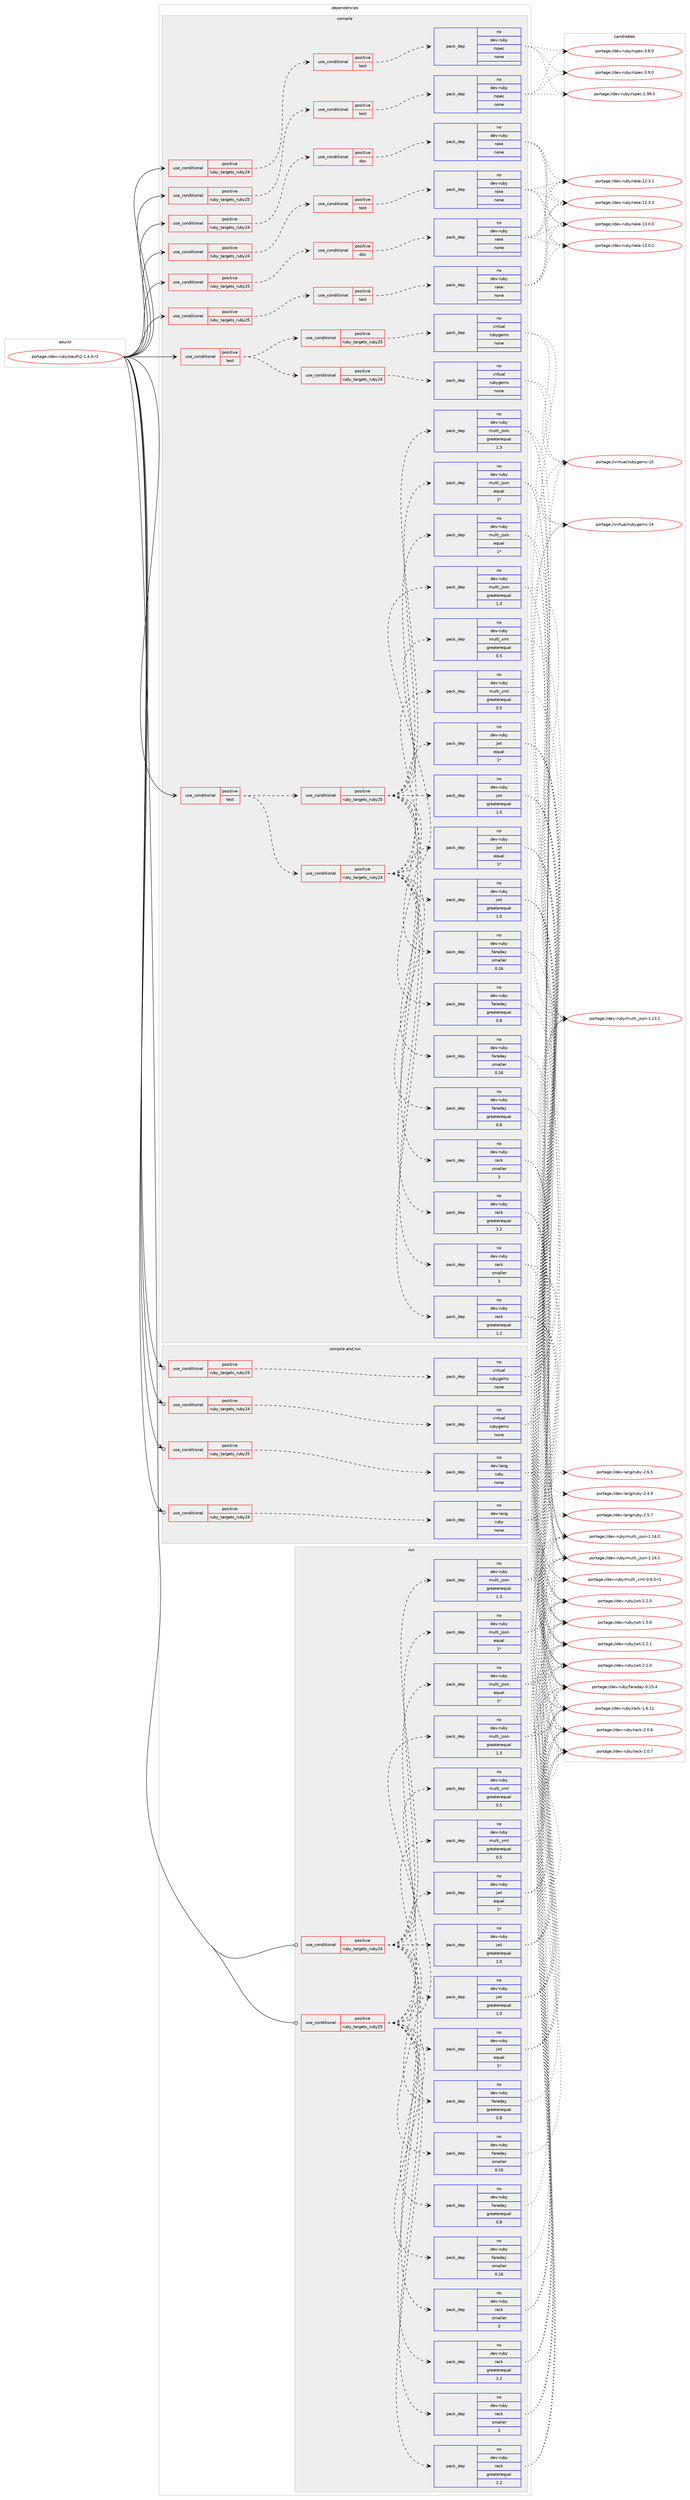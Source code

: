 digraph prolog {

# *************
# Graph options
# *************

newrank=true;
concentrate=true;
compound=true;
graph [rankdir=LR,fontname=Helvetica,fontsize=10,ranksep=1.5];#, ranksep=2.5, nodesep=0.2];
edge  [arrowhead=vee];
node  [fontname=Helvetica,fontsize=10];

# **********
# The ebuild
# **********

subgraph cluster_leftcol {
color=gray;
rank=same;
label=<<i>ebuild</i>>;
id [label="portage://dev-ruby/oauth2-1.4.0-r2", color=red, width=4, href="../dev-ruby/oauth2-1.4.0-r2.svg"];
}

# ****************
# The dependencies
# ****************

subgraph cluster_midcol {
color=gray;
label=<<i>dependencies</i>>;
subgraph cluster_compile {
fillcolor="#eeeeee";
style=filled;
label=<<i>compile</i>>;
subgraph cond58000 {
dependency232096 [label=<<TABLE BORDER="0" CELLBORDER="1" CELLSPACING="0" CELLPADDING="4"><TR><TD ROWSPAN="3" CELLPADDING="10">use_conditional</TD></TR><TR><TD>positive</TD></TR><TR><TD>ruby_targets_ruby24</TD></TR></TABLE>>, shape=none, color=red];
subgraph cond58001 {
dependency232097 [label=<<TABLE BORDER="0" CELLBORDER="1" CELLSPACING="0" CELLPADDING="4"><TR><TD ROWSPAN="3" CELLPADDING="10">use_conditional</TD></TR><TR><TD>positive</TD></TR><TR><TD>doc</TD></TR></TABLE>>, shape=none, color=red];
subgraph pack170558 {
dependency232098 [label=<<TABLE BORDER="0" CELLBORDER="1" CELLSPACING="0" CELLPADDING="4" WIDTH="220"><TR><TD ROWSPAN="6" CELLPADDING="30">pack_dep</TD></TR><TR><TD WIDTH="110">no</TD></TR><TR><TD>dev-ruby</TD></TR><TR><TD>rake</TD></TR><TR><TD>none</TD></TR><TR><TD></TD></TR></TABLE>>, shape=none, color=blue];
}
dependency232097:e -> dependency232098:w [weight=20,style="dashed",arrowhead="vee"];
}
dependency232096:e -> dependency232097:w [weight=20,style="dashed",arrowhead="vee"];
}
id:e -> dependency232096:w [weight=20,style="solid",arrowhead="vee"];
subgraph cond58002 {
dependency232099 [label=<<TABLE BORDER="0" CELLBORDER="1" CELLSPACING="0" CELLPADDING="4"><TR><TD ROWSPAN="3" CELLPADDING="10">use_conditional</TD></TR><TR><TD>positive</TD></TR><TR><TD>ruby_targets_ruby24</TD></TR></TABLE>>, shape=none, color=red];
subgraph cond58003 {
dependency232100 [label=<<TABLE BORDER="0" CELLBORDER="1" CELLSPACING="0" CELLPADDING="4"><TR><TD ROWSPAN="3" CELLPADDING="10">use_conditional</TD></TR><TR><TD>positive</TD></TR><TR><TD>test</TD></TR></TABLE>>, shape=none, color=red];
subgraph pack170559 {
dependency232101 [label=<<TABLE BORDER="0" CELLBORDER="1" CELLSPACING="0" CELLPADDING="4" WIDTH="220"><TR><TD ROWSPAN="6" CELLPADDING="30">pack_dep</TD></TR><TR><TD WIDTH="110">no</TD></TR><TR><TD>dev-ruby</TD></TR><TR><TD>rake</TD></TR><TR><TD>none</TD></TR><TR><TD></TD></TR></TABLE>>, shape=none, color=blue];
}
dependency232100:e -> dependency232101:w [weight=20,style="dashed",arrowhead="vee"];
}
dependency232099:e -> dependency232100:w [weight=20,style="dashed",arrowhead="vee"];
}
id:e -> dependency232099:w [weight=20,style="solid",arrowhead="vee"];
subgraph cond58004 {
dependency232102 [label=<<TABLE BORDER="0" CELLBORDER="1" CELLSPACING="0" CELLPADDING="4"><TR><TD ROWSPAN="3" CELLPADDING="10">use_conditional</TD></TR><TR><TD>positive</TD></TR><TR><TD>ruby_targets_ruby24</TD></TR></TABLE>>, shape=none, color=red];
subgraph cond58005 {
dependency232103 [label=<<TABLE BORDER="0" CELLBORDER="1" CELLSPACING="0" CELLPADDING="4"><TR><TD ROWSPAN="3" CELLPADDING="10">use_conditional</TD></TR><TR><TD>positive</TD></TR><TR><TD>test</TD></TR></TABLE>>, shape=none, color=red];
subgraph pack170560 {
dependency232104 [label=<<TABLE BORDER="0" CELLBORDER="1" CELLSPACING="0" CELLPADDING="4" WIDTH="220"><TR><TD ROWSPAN="6" CELLPADDING="30">pack_dep</TD></TR><TR><TD WIDTH="110">no</TD></TR><TR><TD>dev-ruby</TD></TR><TR><TD>rspec</TD></TR><TR><TD>none</TD></TR><TR><TD></TD></TR></TABLE>>, shape=none, color=blue];
}
dependency232103:e -> dependency232104:w [weight=20,style="dashed",arrowhead="vee"];
}
dependency232102:e -> dependency232103:w [weight=20,style="dashed",arrowhead="vee"];
}
id:e -> dependency232102:w [weight=20,style="solid",arrowhead="vee"];
subgraph cond58006 {
dependency232105 [label=<<TABLE BORDER="0" CELLBORDER="1" CELLSPACING="0" CELLPADDING="4"><TR><TD ROWSPAN="3" CELLPADDING="10">use_conditional</TD></TR><TR><TD>positive</TD></TR><TR><TD>ruby_targets_ruby25</TD></TR></TABLE>>, shape=none, color=red];
subgraph cond58007 {
dependency232106 [label=<<TABLE BORDER="0" CELLBORDER="1" CELLSPACING="0" CELLPADDING="4"><TR><TD ROWSPAN="3" CELLPADDING="10">use_conditional</TD></TR><TR><TD>positive</TD></TR><TR><TD>doc</TD></TR></TABLE>>, shape=none, color=red];
subgraph pack170561 {
dependency232107 [label=<<TABLE BORDER="0" CELLBORDER="1" CELLSPACING="0" CELLPADDING="4" WIDTH="220"><TR><TD ROWSPAN="6" CELLPADDING="30">pack_dep</TD></TR><TR><TD WIDTH="110">no</TD></TR><TR><TD>dev-ruby</TD></TR><TR><TD>rake</TD></TR><TR><TD>none</TD></TR><TR><TD></TD></TR></TABLE>>, shape=none, color=blue];
}
dependency232106:e -> dependency232107:w [weight=20,style="dashed",arrowhead="vee"];
}
dependency232105:e -> dependency232106:w [weight=20,style="dashed",arrowhead="vee"];
}
id:e -> dependency232105:w [weight=20,style="solid",arrowhead="vee"];
subgraph cond58008 {
dependency232108 [label=<<TABLE BORDER="0" CELLBORDER="1" CELLSPACING="0" CELLPADDING="4"><TR><TD ROWSPAN="3" CELLPADDING="10">use_conditional</TD></TR><TR><TD>positive</TD></TR><TR><TD>ruby_targets_ruby25</TD></TR></TABLE>>, shape=none, color=red];
subgraph cond58009 {
dependency232109 [label=<<TABLE BORDER="0" CELLBORDER="1" CELLSPACING="0" CELLPADDING="4"><TR><TD ROWSPAN="3" CELLPADDING="10">use_conditional</TD></TR><TR><TD>positive</TD></TR><TR><TD>test</TD></TR></TABLE>>, shape=none, color=red];
subgraph pack170562 {
dependency232110 [label=<<TABLE BORDER="0" CELLBORDER="1" CELLSPACING="0" CELLPADDING="4" WIDTH="220"><TR><TD ROWSPAN="6" CELLPADDING="30">pack_dep</TD></TR><TR><TD WIDTH="110">no</TD></TR><TR><TD>dev-ruby</TD></TR><TR><TD>rake</TD></TR><TR><TD>none</TD></TR><TR><TD></TD></TR></TABLE>>, shape=none, color=blue];
}
dependency232109:e -> dependency232110:w [weight=20,style="dashed",arrowhead="vee"];
}
dependency232108:e -> dependency232109:w [weight=20,style="dashed",arrowhead="vee"];
}
id:e -> dependency232108:w [weight=20,style="solid",arrowhead="vee"];
subgraph cond58010 {
dependency232111 [label=<<TABLE BORDER="0" CELLBORDER="1" CELLSPACING="0" CELLPADDING="4"><TR><TD ROWSPAN="3" CELLPADDING="10">use_conditional</TD></TR><TR><TD>positive</TD></TR><TR><TD>ruby_targets_ruby25</TD></TR></TABLE>>, shape=none, color=red];
subgraph cond58011 {
dependency232112 [label=<<TABLE BORDER="0" CELLBORDER="1" CELLSPACING="0" CELLPADDING="4"><TR><TD ROWSPAN="3" CELLPADDING="10">use_conditional</TD></TR><TR><TD>positive</TD></TR><TR><TD>test</TD></TR></TABLE>>, shape=none, color=red];
subgraph pack170563 {
dependency232113 [label=<<TABLE BORDER="0" CELLBORDER="1" CELLSPACING="0" CELLPADDING="4" WIDTH="220"><TR><TD ROWSPAN="6" CELLPADDING="30">pack_dep</TD></TR><TR><TD WIDTH="110">no</TD></TR><TR><TD>dev-ruby</TD></TR><TR><TD>rspec</TD></TR><TR><TD>none</TD></TR><TR><TD></TD></TR></TABLE>>, shape=none, color=blue];
}
dependency232112:e -> dependency232113:w [weight=20,style="dashed",arrowhead="vee"];
}
dependency232111:e -> dependency232112:w [weight=20,style="dashed",arrowhead="vee"];
}
id:e -> dependency232111:w [weight=20,style="solid",arrowhead="vee"];
subgraph cond58012 {
dependency232114 [label=<<TABLE BORDER="0" CELLBORDER="1" CELLSPACING="0" CELLPADDING="4"><TR><TD ROWSPAN="3" CELLPADDING="10">use_conditional</TD></TR><TR><TD>positive</TD></TR><TR><TD>test</TD></TR></TABLE>>, shape=none, color=red];
subgraph cond58013 {
dependency232115 [label=<<TABLE BORDER="0" CELLBORDER="1" CELLSPACING="0" CELLPADDING="4"><TR><TD ROWSPAN="3" CELLPADDING="10">use_conditional</TD></TR><TR><TD>positive</TD></TR><TR><TD>ruby_targets_ruby24</TD></TR></TABLE>>, shape=none, color=red];
subgraph pack170564 {
dependency232116 [label=<<TABLE BORDER="0" CELLBORDER="1" CELLSPACING="0" CELLPADDING="4" WIDTH="220"><TR><TD ROWSPAN="6" CELLPADDING="30">pack_dep</TD></TR><TR><TD WIDTH="110">no</TD></TR><TR><TD>dev-ruby</TD></TR><TR><TD>faraday</TD></TR><TR><TD>greaterequal</TD></TR><TR><TD>0.8</TD></TR></TABLE>>, shape=none, color=blue];
}
dependency232115:e -> dependency232116:w [weight=20,style="dashed",arrowhead="vee"];
subgraph pack170565 {
dependency232117 [label=<<TABLE BORDER="0" CELLBORDER="1" CELLSPACING="0" CELLPADDING="4" WIDTH="220"><TR><TD ROWSPAN="6" CELLPADDING="30">pack_dep</TD></TR><TR><TD WIDTH="110">no</TD></TR><TR><TD>dev-ruby</TD></TR><TR><TD>faraday</TD></TR><TR><TD>smaller</TD></TR><TR><TD>0.16</TD></TR></TABLE>>, shape=none, color=blue];
}
dependency232115:e -> dependency232117:w [weight=20,style="dashed",arrowhead="vee"];
subgraph pack170566 {
dependency232118 [label=<<TABLE BORDER="0" CELLBORDER="1" CELLSPACING="0" CELLPADDING="4" WIDTH="220"><TR><TD ROWSPAN="6" CELLPADDING="30">pack_dep</TD></TR><TR><TD WIDTH="110">no</TD></TR><TR><TD>dev-ruby</TD></TR><TR><TD>jwt</TD></TR><TR><TD>greaterequal</TD></TR><TR><TD>1.0</TD></TR></TABLE>>, shape=none, color=blue];
}
dependency232115:e -> dependency232118:w [weight=20,style="dashed",arrowhead="vee"];
subgraph pack170567 {
dependency232119 [label=<<TABLE BORDER="0" CELLBORDER="1" CELLSPACING="0" CELLPADDING="4" WIDTH="220"><TR><TD ROWSPAN="6" CELLPADDING="30">pack_dep</TD></TR><TR><TD WIDTH="110">no</TD></TR><TR><TD>dev-ruby</TD></TR><TR><TD>jwt</TD></TR><TR><TD>equal</TD></TR><TR><TD>1*</TD></TR></TABLE>>, shape=none, color=blue];
}
dependency232115:e -> dependency232119:w [weight=20,style="dashed",arrowhead="vee"];
subgraph pack170568 {
dependency232120 [label=<<TABLE BORDER="0" CELLBORDER="1" CELLSPACING="0" CELLPADDING="4" WIDTH="220"><TR><TD ROWSPAN="6" CELLPADDING="30">pack_dep</TD></TR><TR><TD WIDTH="110">no</TD></TR><TR><TD>dev-ruby</TD></TR><TR><TD>multi_json</TD></TR><TR><TD>greaterequal</TD></TR><TR><TD>1.3</TD></TR></TABLE>>, shape=none, color=blue];
}
dependency232115:e -> dependency232120:w [weight=20,style="dashed",arrowhead="vee"];
subgraph pack170569 {
dependency232121 [label=<<TABLE BORDER="0" CELLBORDER="1" CELLSPACING="0" CELLPADDING="4" WIDTH="220"><TR><TD ROWSPAN="6" CELLPADDING="30">pack_dep</TD></TR><TR><TD WIDTH="110">no</TD></TR><TR><TD>dev-ruby</TD></TR><TR><TD>multi_json</TD></TR><TR><TD>equal</TD></TR><TR><TD>1*</TD></TR></TABLE>>, shape=none, color=blue];
}
dependency232115:e -> dependency232121:w [weight=20,style="dashed",arrowhead="vee"];
subgraph pack170570 {
dependency232122 [label=<<TABLE BORDER="0" CELLBORDER="1" CELLSPACING="0" CELLPADDING="4" WIDTH="220"><TR><TD ROWSPAN="6" CELLPADDING="30">pack_dep</TD></TR><TR><TD WIDTH="110">no</TD></TR><TR><TD>dev-ruby</TD></TR><TR><TD>multi_xml</TD></TR><TR><TD>greaterequal</TD></TR><TR><TD>0.5</TD></TR></TABLE>>, shape=none, color=blue];
}
dependency232115:e -> dependency232122:w [weight=20,style="dashed",arrowhead="vee"];
subgraph pack170571 {
dependency232123 [label=<<TABLE BORDER="0" CELLBORDER="1" CELLSPACING="0" CELLPADDING="4" WIDTH="220"><TR><TD ROWSPAN="6" CELLPADDING="30">pack_dep</TD></TR><TR><TD WIDTH="110">no</TD></TR><TR><TD>dev-ruby</TD></TR><TR><TD>rack</TD></TR><TR><TD>greaterequal</TD></TR><TR><TD>1.2</TD></TR></TABLE>>, shape=none, color=blue];
}
dependency232115:e -> dependency232123:w [weight=20,style="dashed",arrowhead="vee"];
subgraph pack170572 {
dependency232124 [label=<<TABLE BORDER="0" CELLBORDER="1" CELLSPACING="0" CELLPADDING="4" WIDTH="220"><TR><TD ROWSPAN="6" CELLPADDING="30">pack_dep</TD></TR><TR><TD WIDTH="110">no</TD></TR><TR><TD>dev-ruby</TD></TR><TR><TD>rack</TD></TR><TR><TD>smaller</TD></TR><TR><TD>3</TD></TR></TABLE>>, shape=none, color=blue];
}
dependency232115:e -> dependency232124:w [weight=20,style="dashed",arrowhead="vee"];
}
dependency232114:e -> dependency232115:w [weight=20,style="dashed",arrowhead="vee"];
subgraph cond58014 {
dependency232125 [label=<<TABLE BORDER="0" CELLBORDER="1" CELLSPACING="0" CELLPADDING="4"><TR><TD ROWSPAN="3" CELLPADDING="10">use_conditional</TD></TR><TR><TD>positive</TD></TR><TR><TD>ruby_targets_ruby25</TD></TR></TABLE>>, shape=none, color=red];
subgraph pack170573 {
dependency232126 [label=<<TABLE BORDER="0" CELLBORDER="1" CELLSPACING="0" CELLPADDING="4" WIDTH="220"><TR><TD ROWSPAN="6" CELLPADDING="30">pack_dep</TD></TR><TR><TD WIDTH="110">no</TD></TR><TR><TD>dev-ruby</TD></TR><TR><TD>faraday</TD></TR><TR><TD>greaterequal</TD></TR><TR><TD>0.8</TD></TR></TABLE>>, shape=none, color=blue];
}
dependency232125:e -> dependency232126:w [weight=20,style="dashed",arrowhead="vee"];
subgraph pack170574 {
dependency232127 [label=<<TABLE BORDER="0" CELLBORDER="1" CELLSPACING="0" CELLPADDING="4" WIDTH="220"><TR><TD ROWSPAN="6" CELLPADDING="30">pack_dep</TD></TR><TR><TD WIDTH="110">no</TD></TR><TR><TD>dev-ruby</TD></TR><TR><TD>faraday</TD></TR><TR><TD>smaller</TD></TR><TR><TD>0.16</TD></TR></TABLE>>, shape=none, color=blue];
}
dependency232125:e -> dependency232127:w [weight=20,style="dashed",arrowhead="vee"];
subgraph pack170575 {
dependency232128 [label=<<TABLE BORDER="0" CELLBORDER="1" CELLSPACING="0" CELLPADDING="4" WIDTH="220"><TR><TD ROWSPAN="6" CELLPADDING="30">pack_dep</TD></TR><TR><TD WIDTH="110">no</TD></TR><TR><TD>dev-ruby</TD></TR><TR><TD>jwt</TD></TR><TR><TD>greaterequal</TD></TR><TR><TD>1.0</TD></TR></TABLE>>, shape=none, color=blue];
}
dependency232125:e -> dependency232128:w [weight=20,style="dashed",arrowhead="vee"];
subgraph pack170576 {
dependency232129 [label=<<TABLE BORDER="0" CELLBORDER="1" CELLSPACING="0" CELLPADDING="4" WIDTH="220"><TR><TD ROWSPAN="6" CELLPADDING="30">pack_dep</TD></TR><TR><TD WIDTH="110">no</TD></TR><TR><TD>dev-ruby</TD></TR><TR><TD>jwt</TD></TR><TR><TD>equal</TD></TR><TR><TD>1*</TD></TR></TABLE>>, shape=none, color=blue];
}
dependency232125:e -> dependency232129:w [weight=20,style="dashed",arrowhead="vee"];
subgraph pack170577 {
dependency232130 [label=<<TABLE BORDER="0" CELLBORDER="1" CELLSPACING="0" CELLPADDING="4" WIDTH="220"><TR><TD ROWSPAN="6" CELLPADDING="30">pack_dep</TD></TR><TR><TD WIDTH="110">no</TD></TR><TR><TD>dev-ruby</TD></TR><TR><TD>multi_json</TD></TR><TR><TD>greaterequal</TD></TR><TR><TD>1.3</TD></TR></TABLE>>, shape=none, color=blue];
}
dependency232125:e -> dependency232130:w [weight=20,style="dashed",arrowhead="vee"];
subgraph pack170578 {
dependency232131 [label=<<TABLE BORDER="0" CELLBORDER="1" CELLSPACING="0" CELLPADDING="4" WIDTH="220"><TR><TD ROWSPAN="6" CELLPADDING="30">pack_dep</TD></TR><TR><TD WIDTH="110">no</TD></TR><TR><TD>dev-ruby</TD></TR><TR><TD>multi_json</TD></TR><TR><TD>equal</TD></TR><TR><TD>1*</TD></TR></TABLE>>, shape=none, color=blue];
}
dependency232125:e -> dependency232131:w [weight=20,style="dashed",arrowhead="vee"];
subgraph pack170579 {
dependency232132 [label=<<TABLE BORDER="0" CELLBORDER="1" CELLSPACING="0" CELLPADDING="4" WIDTH="220"><TR><TD ROWSPAN="6" CELLPADDING="30">pack_dep</TD></TR><TR><TD WIDTH="110">no</TD></TR><TR><TD>dev-ruby</TD></TR><TR><TD>multi_xml</TD></TR><TR><TD>greaterequal</TD></TR><TR><TD>0.5</TD></TR></TABLE>>, shape=none, color=blue];
}
dependency232125:e -> dependency232132:w [weight=20,style="dashed",arrowhead="vee"];
subgraph pack170580 {
dependency232133 [label=<<TABLE BORDER="0" CELLBORDER="1" CELLSPACING="0" CELLPADDING="4" WIDTH="220"><TR><TD ROWSPAN="6" CELLPADDING="30">pack_dep</TD></TR><TR><TD WIDTH="110">no</TD></TR><TR><TD>dev-ruby</TD></TR><TR><TD>rack</TD></TR><TR><TD>greaterequal</TD></TR><TR><TD>1.2</TD></TR></TABLE>>, shape=none, color=blue];
}
dependency232125:e -> dependency232133:w [weight=20,style="dashed",arrowhead="vee"];
subgraph pack170581 {
dependency232134 [label=<<TABLE BORDER="0" CELLBORDER="1" CELLSPACING="0" CELLPADDING="4" WIDTH="220"><TR><TD ROWSPAN="6" CELLPADDING="30">pack_dep</TD></TR><TR><TD WIDTH="110">no</TD></TR><TR><TD>dev-ruby</TD></TR><TR><TD>rack</TD></TR><TR><TD>smaller</TD></TR><TR><TD>3</TD></TR></TABLE>>, shape=none, color=blue];
}
dependency232125:e -> dependency232134:w [weight=20,style="dashed",arrowhead="vee"];
}
dependency232114:e -> dependency232125:w [weight=20,style="dashed",arrowhead="vee"];
}
id:e -> dependency232114:w [weight=20,style="solid",arrowhead="vee"];
subgraph cond58015 {
dependency232135 [label=<<TABLE BORDER="0" CELLBORDER="1" CELLSPACING="0" CELLPADDING="4"><TR><TD ROWSPAN="3" CELLPADDING="10">use_conditional</TD></TR><TR><TD>positive</TD></TR><TR><TD>test</TD></TR></TABLE>>, shape=none, color=red];
subgraph cond58016 {
dependency232136 [label=<<TABLE BORDER="0" CELLBORDER="1" CELLSPACING="0" CELLPADDING="4"><TR><TD ROWSPAN="3" CELLPADDING="10">use_conditional</TD></TR><TR><TD>positive</TD></TR><TR><TD>ruby_targets_ruby24</TD></TR></TABLE>>, shape=none, color=red];
subgraph pack170582 {
dependency232137 [label=<<TABLE BORDER="0" CELLBORDER="1" CELLSPACING="0" CELLPADDING="4" WIDTH="220"><TR><TD ROWSPAN="6" CELLPADDING="30">pack_dep</TD></TR><TR><TD WIDTH="110">no</TD></TR><TR><TD>virtual</TD></TR><TR><TD>rubygems</TD></TR><TR><TD>none</TD></TR><TR><TD></TD></TR></TABLE>>, shape=none, color=blue];
}
dependency232136:e -> dependency232137:w [weight=20,style="dashed",arrowhead="vee"];
}
dependency232135:e -> dependency232136:w [weight=20,style="dashed",arrowhead="vee"];
subgraph cond58017 {
dependency232138 [label=<<TABLE BORDER="0" CELLBORDER="1" CELLSPACING="0" CELLPADDING="4"><TR><TD ROWSPAN="3" CELLPADDING="10">use_conditional</TD></TR><TR><TD>positive</TD></TR><TR><TD>ruby_targets_ruby25</TD></TR></TABLE>>, shape=none, color=red];
subgraph pack170583 {
dependency232139 [label=<<TABLE BORDER="0" CELLBORDER="1" CELLSPACING="0" CELLPADDING="4" WIDTH="220"><TR><TD ROWSPAN="6" CELLPADDING="30">pack_dep</TD></TR><TR><TD WIDTH="110">no</TD></TR><TR><TD>virtual</TD></TR><TR><TD>rubygems</TD></TR><TR><TD>none</TD></TR><TR><TD></TD></TR></TABLE>>, shape=none, color=blue];
}
dependency232138:e -> dependency232139:w [weight=20,style="dashed",arrowhead="vee"];
}
dependency232135:e -> dependency232138:w [weight=20,style="dashed",arrowhead="vee"];
}
id:e -> dependency232135:w [weight=20,style="solid",arrowhead="vee"];
}
subgraph cluster_compileandrun {
fillcolor="#eeeeee";
style=filled;
label=<<i>compile and run</i>>;
subgraph cond58018 {
dependency232140 [label=<<TABLE BORDER="0" CELLBORDER="1" CELLSPACING="0" CELLPADDING="4"><TR><TD ROWSPAN="3" CELLPADDING="10">use_conditional</TD></TR><TR><TD>positive</TD></TR><TR><TD>ruby_targets_ruby24</TD></TR></TABLE>>, shape=none, color=red];
subgraph pack170584 {
dependency232141 [label=<<TABLE BORDER="0" CELLBORDER="1" CELLSPACING="0" CELLPADDING="4" WIDTH="220"><TR><TD ROWSPAN="6" CELLPADDING="30">pack_dep</TD></TR><TR><TD WIDTH="110">no</TD></TR><TR><TD>dev-lang</TD></TR><TR><TD>ruby</TD></TR><TR><TD>none</TD></TR><TR><TD></TD></TR></TABLE>>, shape=none, color=blue];
}
dependency232140:e -> dependency232141:w [weight=20,style="dashed",arrowhead="vee"];
}
id:e -> dependency232140:w [weight=20,style="solid",arrowhead="odotvee"];
subgraph cond58019 {
dependency232142 [label=<<TABLE BORDER="0" CELLBORDER="1" CELLSPACING="0" CELLPADDING="4"><TR><TD ROWSPAN="3" CELLPADDING="10">use_conditional</TD></TR><TR><TD>positive</TD></TR><TR><TD>ruby_targets_ruby24</TD></TR></TABLE>>, shape=none, color=red];
subgraph pack170585 {
dependency232143 [label=<<TABLE BORDER="0" CELLBORDER="1" CELLSPACING="0" CELLPADDING="4" WIDTH="220"><TR><TD ROWSPAN="6" CELLPADDING="30">pack_dep</TD></TR><TR><TD WIDTH="110">no</TD></TR><TR><TD>virtual</TD></TR><TR><TD>rubygems</TD></TR><TR><TD>none</TD></TR><TR><TD></TD></TR></TABLE>>, shape=none, color=blue];
}
dependency232142:e -> dependency232143:w [weight=20,style="dashed",arrowhead="vee"];
}
id:e -> dependency232142:w [weight=20,style="solid",arrowhead="odotvee"];
subgraph cond58020 {
dependency232144 [label=<<TABLE BORDER="0" CELLBORDER="1" CELLSPACING="0" CELLPADDING="4"><TR><TD ROWSPAN="3" CELLPADDING="10">use_conditional</TD></TR><TR><TD>positive</TD></TR><TR><TD>ruby_targets_ruby25</TD></TR></TABLE>>, shape=none, color=red];
subgraph pack170586 {
dependency232145 [label=<<TABLE BORDER="0" CELLBORDER="1" CELLSPACING="0" CELLPADDING="4" WIDTH="220"><TR><TD ROWSPAN="6" CELLPADDING="30">pack_dep</TD></TR><TR><TD WIDTH="110">no</TD></TR><TR><TD>dev-lang</TD></TR><TR><TD>ruby</TD></TR><TR><TD>none</TD></TR><TR><TD></TD></TR></TABLE>>, shape=none, color=blue];
}
dependency232144:e -> dependency232145:w [weight=20,style="dashed",arrowhead="vee"];
}
id:e -> dependency232144:w [weight=20,style="solid",arrowhead="odotvee"];
subgraph cond58021 {
dependency232146 [label=<<TABLE BORDER="0" CELLBORDER="1" CELLSPACING="0" CELLPADDING="4"><TR><TD ROWSPAN="3" CELLPADDING="10">use_conditional</TD></TR><TR><TD>positive</TD></TR><TR><TD>ruby_targets_ruby25</TD></TR></TABLE>>, shape=none, color=red];
subgraph pack170587 {
dependency232147 [label=<<TABLE BORDER="0" CELLBORDER="1" CELLSPACING="0" CELLPADDING="4" WIDTH="220"><TR><TD ROWSPAN="6" CELLPADDING="30">pack_dep</TD></TR><TR><TD WIDTH="110">no</TD></TR><TR><TD>virtual</TD></TR><TR><TD>rubygems</TD></TR><TR><TD>none</TD></TR><TR><TD></TD></TR></TABLE>>, shape=none, color=blue];
}
dependency232146:e -> dependency232147:w [weight=20,style="dashed",arrowhead="vee"];
}
id:e -> dependency232146:w [weight=20,style="solid",arrowhead="odotvee"];
}
subgraph cluster_run {
fillcolor="#eeeeee";
style=filled;
label=<<i>run</i>>;
subgraph cond58022 {
dependency232148 [label=<<TABLE BORDER="0" CELLBORDER="1" CELLSPACING="0" CELLPADDING="4"><TR><TD ROWSPAN="3" CELLPADDING="10">use_conditional</TD></TR><TR><TD>positive</TD></TR><TR><TD>ruby_targets_ruby24</TD></TR></TABLE>>, shape=none, color=red];
subgraph pack170588 {
dependency232149 [label=<<TABLE BORDER="0" CELLBORDER="1" CELLSPACING="0" CELLPADDING="4" WIDTH="220"><TR><TD ROWSPAN="6" CELLPADDING="30">pack_dep</TD></TR><TR><TD WIDTH="110">no</TD></TR><TR><TD>dev-ruby</TD></TR><TR><TD>faraday</TD></TR><TR><TD>greaterequal</TD></TR><TR><TD>0.8</TD></TR></TABLE>>, shape=none, color=blue];
}
dependency232148:e -> dependency232149:w [weight=20,style="dashed",arrowhead="vee"];
subgraph pack170589 {
dependency232150 [label=<<TABLE BORDER="0" CELLBORDER="1" CELLSPACING="0" CELLPADDING="4" WIDTH="220"><TR><TD ROWSPAN="6" CELLPADDING="30">pack_dep</TD></TR><TR><TD WIDTH="110">no</TD></TR><TR><TD>dev-ruby</TD></TR><TR><TD>faraday</TD></TR><TR><TD>smaller</TD></TR><TR><TD>0.16</TD></TR></TABLE>>, shape=none, color=blue];
}
dependency232148:e -> dependency232150:w [weight=20,style="dashed",arrowhead="vee"];
subgraph pack170590 {
dependency232151 [label=<<TABLE BORDER="0" CELLBORDER="1" CELLSPACING="0" CELLPADDING="4" WIDTH="220"><TR><TD ROWSPAN="6" CELLPADDING="30">pack_dep</TD></TR><TR><TD WIDTH="110">no</TD></TR><TR><TD>dev-ruby</TD></TR><TR><TD>jwt</TD></TR><TR><TD>greaterequal</TD></TR><TR><TD>1.0</TD></TR></TABLE>>, shape=none, color=blue];
}
dependency232148:e -> dependency232151:w [weight=20,style="dashed",arrowhead="vee"];
subgraph pack170591 {
dependency232152 [label=<<TABLE BORDER="0" CELLBORDER="1" CELLSPACING="0" CELLPADDING="4" WIDTH="220"><TR><TD ROWSPAN="6" CELLPADDING="30">pack_dep</TD></TR><TR><TD WIDTH="110">no</TD></TR><TR><TD>dev-ruby</TD></TR><TR><TD>jwt</TD></TR><TR><TD>equal</TD></TR><TR><TD>1*</TD></TR></TABLE>>, shape=none, color=blue];
}
dependency232148:e -> dependency232152:w [weight=20,style="dashed",arrowhead="vee"];
subgraph pack170592 {
dependency232153 [label=<<TABLE BORDER="0" CELLBORDER="1" CELLSPACING="0" CELLPADDING="4" WIDTH="220"><TR><TD ROWSPAN="6" CELLPADDING="30">pack_dep</TD></TR><TR><TD WIDTH="110">no</TD></TR><TR><TD>dev-ruby</TD></TR><TR><TD>multi_json</TD></TR><TR><TD>greaterequal</TD></TR><TR><TD>1.3</TD></TR></TABLE>>, shape=none, color=blue];
}
dependency232148:e -> dependency232153:w [weight=20,style="dashed",arrowhead="vee"];
subgraph pack170593 {
dependency232154 [label=<<TABLE BORDER="0" CELLBORDER="1" CELLSPACING="0" CELLPADDING="4" WIDTH="220"><TR><TD ROWSPAN="6" CELLPADDING="30">pack_dep</TD></TR><TR><TD WIDTH="110">no</TD></TR><TR><TD>dev-ruby</TD></TR><TR><TD>multi_json</TD></TR><TR><TD>equal</TD></TR><TR><TD>1*</TD></TR></TABLE>>, shape=none, color=blue];
}
dependency232148:e -> dependency232154:w [weight=20,style="dashed",arrowhead="vee"];
subgraph pack170594 {
dependency232155 [label=<<TABLE BORDER="0" CELLBORDER="1" CELLSPACING="0" CELLPADDING="4" WIDTH="220"><TR><TD ROWSPAN="6" CELLPADDING="30">pack_dep</TD></TR><TR><TD WIDTH="110">no</TD></TR><TR><TD>dev-ruby</TD></TR><TR><TD>multi_xml</TD></TR><TR><TD>greaterequal</TD></TR><TR><TD>0.5</TD></TR></TABLE>>, shape=none, color=blue];
}
dependency232148:e -> dependency232155:w [weight=20,style="dashed",arrowhead="vee"];
subgraph pack170595 {
dependency232156 [label=<<TABLE BORDER="0" CELLBORDER="1" CELLSPACING="0" CELLPADDING="4" WIDTH="220"><TR><TD ROWSPAN="6" CELLPADDING="30">pack_dep</TD></TR><TR><TD WIDTH="110">no</TD></TR><TR><TD>dev-ruby</TD></TR><TR><TD>rack</TD></TR><TR><TD>greaterequal</TD></TR><TR><TD>1.2</TD></TR></TABLE>>, shape=none, color=blue];
}
dependency232148:e -> dependency232156:w [weight=20,style="dashed",arrowhead="vee"];
subgraph pack170596 {
dependency232157 [label=<<TABLE BORDER="0" CELLBORDER="1" CELLSPACING="0" CELLPADDING="4" WIDTH="220"><TR><TD ROWSPAN="6" CELLPADDING="30">pack_dep</TD></TR><TR><TD WIDTH="110">no</TD></TR><TR><TD>dev-ruby</TD></TR><TR><TD>rack</TD></TR><TR><TD>smaller</TD></TR><TR><TD>3</TD></TR></TABLE>>, shape=none, color=blue];
}
dependency232148:e -> dependency232157:w [weight=20,style="dashed",arrowhead="vee"];
}
id:e -> dependency232148:w [weight=20,style="solid",arrowhead="odot"];
subgraph cond58023 {
dependency232158 [label=<<TABLE BORDER="0" CELLBORDER="1" CELLSPACING="0" CELLPADDING="4"><TR><TD ROWSPAN="3" CELLPADDING="10">use_conditional</TD></TR><TR><TD>positive</TD></TR><TR><TD>ruby_targets_ruby25</TD></TR></TABLE>>, shape=none, color=red];
subgraph pack170597 {
dependency232159 [label=<<TABLE BORDER="0" CELLBORDER="1" CELLSPACING="0" CELLPADDING="4" WIDTH="220"><TR><TD ROWSPAN="6" CELLPADDING="30">pack_dep</TD></TR><TR><TD WIDTH="110">no</TD></TR><TR><TD>dev-ruby</TD></TR><TR><TD>faraday</TD></TR><TR><TD>greaterequal</TD></TR><TR><TD>0.8</TD></TR></TABLE>>, shape=none, color=blue];
}
dependency232158:e -> dependency232159:w [weight=20,style="dashed",arrowhead="vee"];
subgraph pack170598 {
dependency232160 [label=<<TABLE BORDER="0" CELLBORDER="1" CELLSPACING="0" CELLPADDING="4" WIDTH="220"><TR><TD ROWSPAN="6" CELLPADDING="30">pack_dep</TD></TR><TR><TD WIDTH="110">no</TD></TR><TR><TD>dev-ruby</TD></TR><TR><TD>faraday</TD></TR><TR><TD>smaller</TD></TR><TR><TD>0.16</TD></TR></TABLE>>, shape=none, color=blue];
}
dependency232158:e -> dependency232160:w [weight=20,style="dashed",arrowhead="vee"];
subgraph pack170599 {
dependency232161 [label=<<TABLE BORDER="0" CELLBORDER="1" CELLSPACING="0" CELLPADDING="4" WIDTH="220"><TR><TD ROWSPAN="6" CELLPADDING="30">pack_dep</TD></TR><TR><TD WIDTH="110">no</TD></TR><TR><TD>dev-ruby</TD></TR><TR><TD>jwt</TD></TR><TR><TD>greaterequal</TD></TR><TR><TD>1.0</TD></TR></TABLE>>, shape=none, color=blue];
}
dependency232158:e -> dependency232161:w [weight=20,style="dashed",arrowhead="vee"];
subgraph pack170600 {
dependency232162 [label=<<TABLE BORDER="0" CELLBORDER="1" CELLSPACING="0" CELLPADDING="4" WIDTH="220"><TR><TD ROWSPAN="6" CELLPADDING="30">pack_dep</TD></TR><TR><TD WIDTH="110">no</TD></TR><TR><TD>dev-ruby</TD></TR><TR><TD>jwt</TD></TR><TR><TD>equal</TD></TR><TR><TD>1*</TD></TR></TABLE>>, shape=none, color=blue];
}
dependency232158:e -> dependency232162:w [weight=20,style="dashed",arrowhead="vee"];
subgraph pack170601 {
dependency232163 [label=<<TABLE BORDER="0" CELLBORDER="1" CELLSPACING="0" CELLPADDING="4" WIDTH="220"><TR><TD ROWSPAN="6" CELLPADDING="30">pack_dep</TD></TR><TR><TD WIDTH="110">no</TD></TR><TR><TD>dev-ruby</TD></TR><TR><TD>multi_json</TD></TR><TR><TD>greaterequal</TD></TR><TR><TD>1.3</TD></TR></TABLE>>, shape=none, color=blue];
}
dependency232158:e -> dependency232163:w [weight=20,style="dashed",arrowhead="vee"];
subgraph pack170602 {
dependency232164 [label=<<TABLE BORDER="0" CELLBORDER="1" CELLSPACING="0" CELLPADDING="4" WIDTH="220"><TR><TD ROWSPAN="6" CELLPADDING="30">pack_dep</TD></TR><TR><TD WIDTH="110">no</TD></TR><TR><TD>dev-ruby</TD></TR><TR><TD>multi_json</TD></TR><TR><TD>equal</TD></TR><TR><TD>1*</TD></TR></TABLE>>, shape=none, color=blue];
}
dependency232158:e -> dependency232164:w [weight=20,style="dashed",arrowhead="vee"];
subgraph pack170603 {
dependency232165 [label=<<TABLE BORDER="0" CELLBORDER="1" CELLSPACING="0" CELLPADDING="4" WIDTH="220"><TR><TD ROWSPAN="6" CELLPADDING="30">pack_dep</TD></TR><TR><TD WIDTH="110">no</TD></TR><TR><TD>dev-ruby</TD></TR><TR><TD>multi_xml</TD></TR><TR><TD>greaterequal</TD></TR><TR><TD>0.5</TD></TR></TABLE>>, shape=none, color=blue];
}
dependency232158:e -> dependency232165:w [weight=20,style="dashed",arrowhead="vee"];
subgraph pack170604 {
dependency232166 [label=<<TABLE BORDER="0" CELLBORDER="1" CELLSPACING="0" CELLPADDING="4" WIDTH="220"><TR><TD ROWSPAN="6" CELLPADDING="30">pack_dep</TD></TR><TR><TD WIDTH="110">no</TD></TR><TR><TD>dev-ruby</TD></TR><TR><TD>rack</TD></TR><TR><TD>greaterequal</TD></TR><TR><TD>1.2</TD></TR></TABLE>>, shape=none, color=blue];
}
dependency232158:e -> dependency232166:w [weight=20,style="dashed",arrowhead="vee"];
subgraph pack170605 {
dependency232167 [label=<<TABLE BORDER="0" CELLBORDER="1" CELLSPACING="0" CELLPADDING="4" WIDTH="220"><TR><TD ROWSPAN="6" CELLPADDING="30">pack_dep</TD></TR><TR><TD WIDTH="110">no</TD></TR><TR><TD>dev-ruby</TD></TR><TR><TD>rack</TD></TR><TR><TD>smaller</TD></TR><TR><TD>3</TD></TR></TABLE>>, shape=none, color=blue];
}
dependency232158:e -> dependency232167:w [weight=20,style="dashed",arrowhead="vee"];
}
id:e -> dependency232158:w [weight=20,style="solid",arrowhead="odot"];
}
}

# **************
# The candidates
# **************

subgraph cluster_choices {
rank=same;
color=gray;
label=<<i>candidates</i>>;

subgraph choice170558 {
color=black;
nodesep=1;
choiceportage1001011184511411798121471149710710145495046514649 [label="portage://dev-ruby/rake-12.3.1", color=red, width=4,href="../dev-ruby/rake-12.3.1.svg"];
choiceportage1001011184511411798121471149710710145495046514651 [label="portage://dev-ruby/rake-12.3.3", color=red, width=4,href="../dev-ruby/rake-12.3.3.svg"];
choiceportage1001011184511411798121471149710710145495146484648 [label="portage://dev-ruby/rake-13.0.0", color=red, width=4,href="../dev-ruby/rake-13.0.0.svg"];
choiceportage1001011184511411798121471149710710145495146484649 [label="portage://dev-ruby/rake-13.0.1", color=red, width=4,href="../dev-ruby/rake-13.0.1.svg"];
dependency232098:e -> choiceportage1001011184511411798121471149710710145495046514649:w [style=dotted,weight="100"];
dependency232098:e -> choiceportage1001011184511411798121471149710710145495046514651:w [style=dotted,weight="100"];
dependency232098:e -> choiceportage1001011184511411798121471149710710145495146484648:w [style=dotted,weight="100"];
dependency232098:e -> choiceportage1001011184511411798121471149710710145495146484649:w [style=dotted,weight="100"];
}
subgraph choice170559 {
color=black;
nodesep=1;
choiceportage1001011184511411798121471149710710145495046514649 [label="portage://dev-ruby/rake-12.3.1", color=red, width=4,href="../dev-ruby/rake-12.3.1.svg"];
choiceportage1001011184511411798121471149710710145495046514651 [label="portage://dev-ruby/rake-12.3.3", color=red, width=4,href="../dev-ruby/rake-12.3.3.svg"];
choiceportage1001011184511411798121471149710710145495146484648 [label="portage://dev-ruby/rake-13.0.0", color=red, width=4,href="../dev-ruby/rake-13.0.0.svg"];
choiceportage1001011184511411798121471149710710145495146484649 [label="portage://dev-ruby/rake-13.0.1", color=red, width=4,href="../dev-ruby/rake-13.0.1.svg"];
dependency232101:e -> choiceportage1001011184511411798121471149710710145495046514649:w [style=dotted,weight="100"];
dependency232101:e -> choiceportage1001011184511411798121471149710710145495046514651:w [style=dotted,weight="100"];
dependency232101:e -> choiceportage1001011184511411798121471149710710145495146484648:w [style=dotted,weight="100"];
dependency232101:e -> choiceportage1001011184511411798121471149710710145495146484649:w [style=dotted,weight="100"];
}
subgraph choice170560 {
color=black;
nodesep=1;
choiceportage1001011184511411798121471141151121019945504657574648 [label="portage://dev-ruby/rspec-2.99.0", color=red, width=4,href="../dev-ruby/rspec-2.99.0.svg"];
choiceportage10010111845114117981214711411511210199455146564648 [label="portage://dev-ruby/rspec-3.8.0", color=red, width=4,href="../dev-ruby/rspec-3.8.0.svg"];
choiceportage10010111845114117981214711411511210199455146574648 [label="portage://dev-ruby/rspec-3.9.0", color=red, width=4,href="../dev-ruby/rspec-3.9.0.svg"];
dependency232104:e -> choiceportage1001011184511411798121471141151121019945504657574648:w [style=dotted,weight="100"];
dependency232104:e -> choiceportage10010111845114117981214711411511210199455146564648:w [style=dotted,weight="100"];
dependency232104:e -> choiceportage10010111845114117981214711411511210199455146574648:w [style=dotted,weight="100"];
}
subgraph choice170561 {
color=black;
nodesep=1;
choiceportage1001011184511411798121471149710710145495046514649 [label="portage://dev-ruby/rake-12.3.1", color=red, width=4,href="../dev-ruby/rake-12.3.1.svg"];
choiceportage1001011184511411798121471149710710145495046514651 [label="portage://dev-ruby/rake-12.3.3", color=red, width=4,href="../dev-ruby/rake-12.3.3.svg"];
choiceportage1001011184511411798121471149710710145495146484648 [label="portage://dev-ruby/rake-13.0.0", color=red, width=4,href="../dev-ruby/rake-13.0.0.svg"];
choiceportage1001011184511411798121471149710710145495146484649 [label="portage://dev-ruby/rake-13.0.1", color=red, width=4,href="../dev-ruby/rake-13.0.1.svg"];
dependency232107:e -> choiceportage1001011184511411798121471149710710145495046514649:w [style=dotted,weight="100"];
dependency232107:e -> choiceportage1001011184511411798121471149710710145495046514651:w [style=dotted,weight="100"];
dependency232107:e -> choiceportage1001011184511411798121471149710710145495146484648:w [style=dotted,weight="100"];
dependency232107:e -> choiceportage1001011184511411798121471149710710145495146484649:w [style=dotted,weight="100"];
}
subgraph choice170562 {
color=black;
nodesep=1;
choiceportage1001011184511411798121471149710710145495046514649 [label="portage://dev-ruby/rake-12.3.1", color=red, width=4,href="../dev-ruby/rake-12.3.1.svg"];
choiceportage1001011184511411798121471149710710145495046514651 [label="portage://dev-ruby/rake-12.3.3", color=red, width=4,href="../dev-ruby/rake-12.3.3.svg"];
choiceportage1001011184511411798121471149710710145495146484648 [label="portage://dev-ruby/rake-13.0.0", color=red, width=4,href="../dev-ruby/rake-13.0.0.svg"];
choiceportage1001011184511411798121471149710710145495146484649 [label="portage://dev-ruby/rake-13.0.1", color=red, width=4,href="../dev-ruby/rake-13.0.1.svg"];
dependency232110:e -> choiceportage1001011184511411798121471149710710145495046514649:w [style=dotted,weight="100"];
dependency232110:e -> choiceportage1001011184511411798121471149710710145495046514651:w [style=dotted,weight="100"];
dependency232110:e -> choiceportage1001011184511411798121471149710710145495146484648:w [style=dotted,weight="100"];
dependency232110:e -> choiceportage1001011184511411798121471149710710145495146484649:w [style=dotted,weight="100"];
}
subgraph choice170563 {
color=black;
nodesep=1;
choiceportage1001011184511411798121471141151121019945504657574648 [label="portage://dev-ruby/rspec-2.99.0", color=red, width=4,href="../dev-ruby/rspec-2.99.0.svg"];
choiceportage10010111845114117981214711411511210199455146564648 [label="portage://dev-ruby/rspec-3.8.0", color=red, width=4,href="../dev-ruby/rspec-3.8.0.svg"];
choiceportage10010111845114117981214711411511210199455146574648 [label="portage://dev-ruby/rspec-3.9.0", color=red, width=4,href="../dev-ruby/rspec-3.9.0.svg"];
dependency232113:e -> choiceportage1001011184511411798121471141151121019945504657574648:w [style=dotted,weight="100"];
dependency232113:e -> choiceportage10010111845114117981214711411511210199455146564648:w [style=dotted,weight="100"];
dependency232113:e -> choiceportage10010111845114117981214711411511210199455146574648:w [style=dotted,weight="100"];
}
subgraph choice170564 {
color=black;
nodesep=1;
choiceportage10010111845114117981214710297114971009712145484649534652 [label="portage://dev-ruby/faraday-0.15.4", color=red, width=4,href="../dev-ruby/faraday-0.15.4.svg"];
dependency232116:e -> choiceportage10010111845114117981214710297114971009712145484649534652:w [style=dotted,weight="100"];
}
subgraph choice170565 {
color=black;
nodesep=1;
choiceportage10010111845114117981214710297114971009712145484649534652 [label="portage://dev-ruby/faraday-0.15.4", color=red, width=4,href="../dev-ruby/faraday-0.15.4.svg"];
dependency232117:e -> choiceportage10010111845114117981214710297114971009712145484649534652:w [style=dotted,weight="100"];
}
subgraph choice170566 {
color=black;
nodesep=1;
choiceportage100101118451141179812147106119116454946534654 [label="portage://dev-ruby/jwt-1.5.6", color=red, width=4,href="../dev-ruby/jwt-1.5.6.svg"];
choiceportage100101118451141179812147106119116455046494648 [label="portage://dev-ruby/jwt-2.1.0", color=red, width=4,href="../dev-ruby/jwt-2.1.0.svg"];
choiceportage100101118451141179812147106119116455046504648 [label="portage://dev-ruby/jwt-2.2.0", color=red, width=4,href="../dev-ruby/jwt-2.2.0.svg"];
choiceportage100101118451141179812147106119116455046504649 [label="portage://dev-ruby/jwt-2.2.1", color=red, width=4,href="../dev-ruby/jwt-2.2.1.svg"];
dependency232118:e -> choiceportage100101118451141179812147106119116454946534654:w [style=dotted,weight="100"];
dependency232118:e -> choiceportage100101118451141179812147106119116455046494648:w [style=dotted,weight="100"];
dependency232118:e -> choiceportage100101118451141179812147106119116455046504648:w [style=dotted,weight="100"];
dependency232118:e -> choiceportage100101118451141179812147106119116455046504649:w [style=dotted,weight="100"];
}
subgraph choice170567 {
color=black;
nodesep=1;
choiceportage100101118451141179812147106119116454946534654 [label="portage://dev-ruby/jwt-1.5.6", color=red, width=4,href="../dev-ruby/jwt-1.5.6.svg"];
choiceportage100101118451141179812147106119116455046494648 [label="portage://dev-ruby/jwt-2.1.0", color=red, width=4,href="../dev-ruby/jwt-2.1.0.svg"];
choiceportage100101118451141179812147106119116455046504648 [label="portage://dev-ruby/jwt-2.2.0", color=red, width=4,href="../dev-ruby/jwt-2.2.0.svg"];
choiceportage100101118451141179812147106119116455046504649 [label="portage://dev-ruby/jwt-2.2.1", color=red, width=4,href="../dev-ruby/jwt-2.2.1.svg"];
dependency232119:e -> choiceportage100101118451141179812147106119116454946534654:w [style=dotted,weight="100"];
dependency232119:e -> choiceportage100101118451141179812147106119116455046494648:w [style=dotted,weight="100"];
dependency232119:e -> choiceportage100101118451141179812147106119116455046504648:w [style=dotted,weight="100"];
dependency232119:e -> choiceportage100101118451141179812147106119116455046504649:w [style=dotted,weight="100"];
}
subgraph choice170568 {
color=black;
nodesep=1;
choiceportage1001011184511411798121471091171081161059510611511111045494649514649 [label="portage://dev-ruby/multi_json-1.13.1", color=red, width=4,href="../dev-ruby/multi_json-1.13.1.svg"];
choiceportage1001011184511411798121471091171081161059510611511111045494649524648 [label="portage://dev-ruby/multi_json-1.14.0", color=red, width=4,href="../dev-ruby/multi_json-1.14.0.svg"];
choiceportage1001011184511411798121471091171081161059510611511111045494649524649 [label="portage://dev-ruby/multi_json-1.14.1", color=red, width=4,href="../dev-ruby/multi_json-1.14.1.svg"];
dependency232120:e -> choiceportage1001011184511411798121471091171081161059510611511111045494649514649:w [style=dotted,weight="100"];
dependency232120:e -> choiceportage1001011184511411798121471091171081161059510611511111045494649524648:w [style=dotted,weight="100"];
dependency232120:e -> choiceportage1001011184511411798121471091171081161059510611511111045494649524649:w [style=dotted,weight="100"];
}
subgraph choice170569 {
color=black;
nodesep=1;
choiceportage1001011184511411798121471091171081161059510611511111045494649514649 [label="portage://dev-ruby/multi_json-1.13.1", color=red, width=4,href="../dev-ruby/multi_json-1.13.1.svg"];
choiceportage1001011184511411798121471091171081161059510611511111045494649524648 [label="portage://dev-ruby/multi_json-1.14.0", color=red, width=4,href="../dev-ruby/multi_json-1.14.0.svg"];
choiceportage1001011184511411798121471091171081161059510611511111045494649524649 [label="portage://dev-ruby/multi_json-1.14.1", color=red, width=4,href="../dev-ruby/multi_json-1.14.1.svg"];
dependency232121:e -> choiceportage1001011184511411798121471091171081161059510611511111045494649514649:w [style=dotted,weight="100"];
dependency232121:e -> choiceportage1001011184511411798121471091171081161059510611511111045494649524648:w [style=dotted,weight="100"];
dependency232121:e -> choiceportage1001011184511411798121471091171081161059510611511111045494649524649:w [style=dotted,weight="100"];
}
subgraph choice170570 {
color=black;
nodesep=1;
choiceportage100101118451141179812147109117108116105951201091084548465446484511449 [label="portage://dev-ruby/multi_xml-0.6.0-r1", color=red, width=4,href="../dev-ruby/multi_xml-0.6.0-r1.svg"];
dependency232122:e -> choiceportage100101118451141179812147109117108116105951201091084548465446484511449:w [style=dotted,weight="100"];
}
subgraph choice170571 {
color=black;
nodesep=1;
choiceportage100101118451141179812147114979910745494654464949 [label="portage://dev-ruby/rack-1.6.11", color=red, width=4,href="../dev-ruby/rack-1.6.11.svg"];
choiceportage1001011184511411798121471149799107455046484654 [label="portage://dev-ruby/rack-2.0.6", color=red, width=4,href="../dev-ruby/rack-2.0.6.svg"];
choiceportage1001011184511411798121471149799107455046484655 [label="portage://dev-ruby/rack-2.0.7", color=red, width=4,href="../dev-ruby/rack-2.0.7.svg"];
dependency232123:e -> choiceportage100101118451141179812147114979910745494654464949:w [style=dotted,weight="100"];
dependency232123:e -> choiceportage1001011184511411798121471149799107455046484654:w [style=dotted,weight="100"];
dependency232123:e -> choiceportage1001011184511411798121471149799107455046484655:w [style=dotted,weight="100"];
}
subgraph choice170572 {
color=black;
nodesep=1;
choiceportage100101118451141179812147114979910745494654464949 [label="portage://dev-ruby/rack-1.6.11", color=red, width=4,href="../dev-ruby/rack-1.6.11.svg"];
choiceportage1001011184511411798121471149799107455046484654 [label="portage://dev-ruby/rack-2.0.6", color=red, width=4,href="../dev-ruby/rack-2.0.6.svg"];
choiceportage1001011184511411798121471149799107455046484655 [label="portage://dev-ruby/rack-2.0.7", color=red, width=4,href="../dev-ruby/rack-2.0.7.svg"];
dependency232124:e -> choiceportage100101118451141179812147114979910745494654464949:w [style=dotted,weight="100"];
dependency232124:e -> choiceportage1001011184511411798121471149799107455046484654:w [style=dotted,weight="100"];
dependency232124:e -> choiceportage1001011184511411798121471149799107455046484655:w [style=dotted,weight="100"];
}
subgraph choice170573 {
color=black;
nodesep=1;
choiceportage10010111845114117981214710297114971009712145484649534652 [label="portage://dev-ruby/faraday-0.15.4", color=red, width=4,href="../dev-ruby/faraday-0.15.4.svg"];
dependency232126:e -> choiceportage10010111845114117981214710297114971009712145484649534652:w [style=dotted,weight="100"];
}
subgraph choice170574 {
color=black;
nodesep=1;
choiceportage10010111845114117981214710297114971009712145484649534652 [label="portage://dev-ruby/faraday-0.15.4", color=red, width=4,href="../dev-ruby/faraday-0.15.4.svg"];
dependency232127:e -> choiceportage10010111845114117981214710297114971009712145484649534652:w [style=dotted,weight="100"];
}
subgraph choice170575 {
color=black;
nodesep=1;
choiceportage100101118451141179812147106119116454946534654 [label="portage://dev-ruby/jwt-1.5.6", color=red, width=4,href="../dev-ruby/jwt-1.5.6.svg"];
choiceportage100101118451141179812147106119116455046494648 [label="portage://dev-ruby/jwt-2.1.0", color=red, width=4,href="../dev-ruby/jwt-2.1.0.svg"];
choiceportage100101118451141179812147106119116455046504648 [label="portage://dev-ruby/jwt-2.2.0", color=red, width=4,href="../dev-ruby/jwt-2.2.0.svg"];
choiceportage100101118451141179812147106119116455046504649 [label="portage://dev-ruby/jwt-2.2.1", color=red, width=4,href="../dev-ruby/jwt-2.2.1.svg"];
dependency232128:e -> choiceportage100101118451141179812147106119116454946534654:w [style=dotted,weight="100"];
dependency232128:e -> choiceportage100101118451141179812147106119116455046494648:w [style=dotted,weight="100"];
dependency232128:e -> choiceportage100101118451141179812147106119116455046504648:w [style=dotted,weight="100"];
dependency232128:e -> choiceportage100101118451141179812147106119116455046504649:w [style=dotted,weight="100"];
}
subgraph choice170576 {
color=black;
nodesep=1;
choiceportage100101118451141179812147106119116454946534654 [label="portage://dev-ruby/jwt-1.5.6", color=red, width=4,href="../dev-ruby/jwt-1.5.6.svg"];
choiceportage100101118451141179812147106119116455046494648 [label="portage://dev-ruby/jwt-2.1.0", color=red, width=4,href="../dev-ruby/jwt-2.1.0.svg"];
choiceportage100101118451141179812147106119116455046504648 [label="portage://dev-ruby/jwt-2.2.0", color=red, width=4,href="../dev-ruby/jwt-2.2.0.svg"];
choiceportage100101118451141179812147106119116455046504649 [label="portage://dev-ruby/jwt-2.2.1", color=red, width=4,href="../dev-ruby/jwt-2.2.1.svg"];
dependency232129:e -> choiceportage100101118451141179812147106119116454946534654:w [style=dotted,weight="100"];
dependency232129:e -> choiceportage100101118451141179812147106119116455046494648:w [style=dotted,weight="100"];
dependency232129:e -> choiceportage100101118451141179812147106119116455046504648:w [style=dotted,weight="100"];
dependency232129:e -> choiceportage100101118451141179812147106119116455046504649:w [style=dotted,weight="100"];
}
subgraph choice170577 {
color=black;
nodesep=1;
choiceportage1001011184511411798121471091171081161059510611511111045494649514649 [label="portage://dev-ruby/multi_json-1.13.1", color=red, width=4,href="../dev-ruby/multi_json-1.13.1.svg"];
choiceportage1001011184511411798121471091171081161059510611511111045494649524648 [label="portage://dev-ruby/multi_json-1.14.0", color=red, width=4,href="../dev-ruby/multi_json-1.14.0.svg"];
choiceportage1001011184511411798121471091171081161059510611511111045494649524649 [label="portage://dev-ruby/multi_json-1.14.1", color=red, width=4,href="../dev-ruby/multi_json-1.14.1.svg"];
dependency232130:e -> choiceportage1001011184511411798121471091171081161059510611511111045494649514649:w [style=dotted,weight="100"];
dependency232130:e -> choiceportage1001011184511411798121471091171081161059510611511111045494649524648:w [style=dotted,weight="100"];
dependency232130:e -> choiceportage1001011184511411798121471091171081161059510611511111045494649524649:w [style=dotted,weight="100"];
}
subgraph choice170578 {
color=black;
nodesep=1;
choiceportage1001011184511411798121471091171081161059510611511111045494649514649 [label="portage://dev-ruby/multi_json-1.13.1", color=red, width=4,href="../dev-ruby/multi_json-1.13.1.svg"];
choiceportage1001011184511411798121471091171081161059510611511111045494649524648 [label="portage://dev-ruby/multi_json-1.14.0", color=red, width=4,href="../dev-ruby/multi_json-1.14.0.svg"];
choiceportage1001011184511411798121471091171081161059510611511111045494649524649 [label="portage://dev-ruby/multi_json-1.14.1", color=red, width=4,href="../dev-ruby/multi_json-1.14.1.svg"];
dependency232131:e -> choiceportage1001011184511411798121471091171081161059510611511111045494649514649:w [style=dotted,weight="100"];
dependency232131:e -> choiceportage1001011184511411798121471091171081161059510611511111045494649524648:w [style=dotted,weight="100"];
dependency232131:e -> choiceportage1001011184511411798121471091171081161059510611511111045494649524649:w [style=dotted,weight="100"];
}
subgraph choice170579 {
color=black;
nodesep=1;
choiceportage100101118451141179812147109117108116105951201091084548465446484511449 [label="portage://dev-ruby/multi_xml-0.6.0-r1", color=red, width=4,href="../dev-ruby/multi_xml-0.6.0-r1.svg"];
dependency232132:e -> choiceportage100101118451141179812147109117108116105951201091084548465446484511449:w [style=dotted,weight="100"];
}
subgraph choice170580 {
color=black;
nodesep=1;
choiceportage100101118451141179812147114979910745494654464949 [label="portage://dev-ruby/rack-1.6.11", color=red, width=4,href="../dev-ruby/rack-1.6.11.svg"];
choiceportage1001011184511411798121471149799107455046484654 [label="portage://dev-ruby/rack-2.0.6", color=red, width=4,href="../dev-ruby/rack-2.0.6.svg"];
choiceportage1001011184511411798121471149799107455046484655 [label="portage://dev-ruby/rack-2.0.7", color=red, width=4,href="../dev-ruby/rack-2.0.7.svg"];
dependency232133:e -> choiceportage100101118451141179812147114979910745494654464949:w [style=dotted,weight="100"];
dependency232133:e -> choiceportage1001011184511411798121471149799107455046484654:w [style=dotted,weight="100"];
dependency232133:e -> choiceportage1001011184511411798121471149799107455046484655:w [style=dotted,weight="100"];
}
subgraph choice170581 {
color=black;
nodesep=1;
choiceportage100101118451141179812147114979910745494654464949 [label="portage://dev-ruby/rack-1.6.11", color=red, width=4,href="../dev-ruby/rack-1.6.11.svg"];
choiceportage1001011184511411798121471149799107455046484654 [label="portage://dev-ruby/rack-2.0.6", color=red, width=4,href="../dev-ruby/rack-2.0.6.svg"];
choiceportage1001011184511411798121471149799107455046484655 [label="portage://dev-ruby/rack-2.0.7", color=red, width=4,href="../dev-ruby/rack-2.0.7.svg"];
dependency232134:e -> choiceportage100101118451141179812147114979910745494654464949:w [style=dotted,weight="100"];
dependency232134:e -> choiceportage1001011184511411798121471149799107455046484654:w [style=dotted,weight="100"];
dependency232134:e -> choiceportage1001011184511411798121471149799107455046484655:w [style=dotted,weight="100"];
}
subgraph choice170582 {
color=black;
nodesep=1;
choiceportage118105114116117971084711411798121103101109115454952 [label="portage://virtual/rubygems-14", color=red, width=4,href="../virtual/rubygems-14.svg"];
choiceportage118105114116117971084711411798121103101109115454953 [label="portage://virtual/rubygems-15", color=red, width=4,href="../virtual/rubygems-15.svg"];
dependency232137:e -> choiceportage118105114116117971084711411798121103101109115454952:w [style=dotted,weight="100"];
dependency232137:e -> choiceportage118105114116117971084711411798121103101109115454953:w [style=dotted,weight="100"];
}
subgraph choice170583 {
color=black;
nodesep=1;
choiceportage118105114116117971084711411798121103101109115454952 [label="portage://virtual/rubygems-14", color=red, width=4,href="../virtual/rubygems-14.svg"];
choiceportage118105114116117971084711411798121103101109115454953 [label="portage://virtual/rubygems-15", color=red, width=4,href="../virtual/rubygems-15.svg"];
dependency232139:e -> choiceportage118105114116117971084711411798121103101109115454952:w [style=dotted,weight="100"];
dependency232139:e -> choiceportage118105114116117971084711411798121103101109115454953:w [style=dotted,weight="100"];
}
subgraph choice170584 {
color=black;
nodesep=1;
choiceportage10010111845108971101034711411798121455046524657 [label="portage://dev-lang/ruby-2.4.9", color=red, width=4,href="../dev-lang/ruby-2.4.9.svg"];
choiceportage10010111845108971101034711411798121455046534655 [label="portage://dev-lang/ruby-2.5.7", color=red, width=4,href="../dev-lang/ruby-2.5.7.svg"];
choiceportage10010111845108971101034711411798121455046544653 [label="portage://dev-lang/ruby-2.6.5", color=red, width=4,href="../dev-lang/ruby-2.6.5.svg"];
dependency232141:e -> choiceportage10010111845108971101034711411798121455046524657:w [style=dotted,weight="100"];
dependency232141:e -> choiceportage10010111845108971101034711411798121455046534655:w [style=dotted,weight="100"];
dependency232141:e -> choiceportage10010111845108971101034711411798121455046544653:w [style=dotted,weight="100"];
}
subgraph choice170585 {
color=black;
nodesep=1;
choiceportage118105114116117971084711411798121103101109115454952 [label="portage://virtual/rubygems-14", color=red, width=4,href="../virtual/rubygems-14.svg"];
choiceportage118105114116117971084711411798121103101109115454953 [label="portage://virtual/rubygems-15", color=red, width=4,href="../virtual/rubygems-15.svg"];
dependency232143:e -> choiceportage118105114116117971084711411798121103101109115454952:w [style=dotted,weight="100"];
dependency232143:e -> choiceportage118105114116117971084711411798121103101109115454953:w [style=dotted,weight="100"];
}
subgraph choice170586 {
color=black;
nodesep=1;
choiceportage10010111845108971101034711411798121455046524657 [label="portage://dev-lang/ruby-2.4.9", color=red, width=4,href="../dev-lang/ruby-2.4.9.svg"];
choiceportage10010111845108971101034711411798121455046534655 [label="portage://dev-lang/ruby-2.5.7", color=red, width=4,href="../dev-lang/ruby-2.5.7.svg"];
choiceportage10010111845108971101034711411798121455046544653 [label="portage://dev-lang/ruby-2.6.5", color=red, width=4,href="../dev-lang/ruby-2.6.5.svg"];
dependency232145:e -> choiceportage10010111845108971101034711411798121455046524657:w [style=dotted,weight="100"];
dependency232145:e -> choiceportage10010111845108971101034711411798121455046534655:w [style=dotted,weight="100"];
dependency232145:e -> choiceportage10010111845108971101034711411798121455046544653:w [style=dotted,weight="100"];
}
subgraph choice170587 {
color=black;
nodesep=1;
choiceportage118105114116117971084711411798121103101109115454952 [label="portage://virtual/rubygems-14", color=red, width=4,href="../virtual/rubygems-14.svg"];
choiceportage118105114116117971084711411798121103101109115454953 [label="portage://virtual/rubygems-15", color=red, width=4,href="../virtual/rubygems-15.svg"];
dependency232147:e -> choiceportage118105114116117971084711411798121103101109115454952:w [style=dotted,weight="100"];
dependency232147:e -> choiceportage118105114116117971084711411798121103101109115454953:w [style=dotted,weight="100"];
}
subgraph choice170588 {
color=black;
nodesep=1;
choiceportage10010111845114117981214710297114971009712145484649534652 [label="portage://dev-ruby/faraday-0.15.4", color=red, width=4,href="../dev-ruby/faraday-0.15.4.svg"];
dependency232149:e -> choiceportage10010111845114117981214710297114971009712145484649534652:w [style=dotted,weight="100"];
}
subgraph choice170589 {
color=black;
nodesep=1;
choiceportage10010111845114117981214710297114971009712145484649534652 [label="portage://dev-ruby/faraday-0.15.4", color=red, width=4,href="../dev-ruby/faraday-0.15.4.svg"];
dependency232150:e -> choiceportage10010111845114117981214710297114971009712145484649534652:w [style=dotted,weight="100"];
}
subgraph choice170590 {
color=black;
nodesep=1;
choiceportage100101118451141179812147106119116454946534654 [label="portage://dev-ruby/jwt-1.5.6", color=red, width=4,href="../dev-ruby/jwt-1.5.6.svg"];
choiceportage100101118451141179812147106119116455046494648 [label="portage://dev-ruby/jwt-2.1.0", color=red, width=4,href="../dev-ruby/jwt-2.1.0.svg"];
choiceportage100101118451141179812147106119116455046504648 [label="portage://dev-ruby/jwt-2.2.0", color=red, width=4,href="../dev-ruby/jwt-2.2.0.svg"];
choiceportage100101118451141179812147106119116455046504649 [label="portage://dev-ruby/jwt-2.2.1", color=red, width=4,href="../dev-ruby/jwt-2.2.1.svg"];
dependency232151:e -> choiceportage100101118451141179812147106119116454946534654:w [style=dotted,weight="100"];
dependency232151:e -> choiceportage100101118451141179812147106119116455046494648:w [style=dotted,weight="100"];
dependency232151:e -> choiceportage100101118451141179812147106119116455046504648:w [style=dotted,weight="100"];
dependency232151:e -> choiceportage100101118451141179812147106119116455046504649:w [style=dotted,weight="100"];
}
subgraph choice170591 {
color=black;
nodesep=1;
choiceportage100101118451141179812147106119116454946534654 [label="portage://dev-ruby/jwt-1.5.6", color=red, width=4,href="../dev-ruby/jwt-1.5.6.svg"];
choiceportage100101118451141179812147106119116455046494648 [label="portage://dev-ruby/jwt-2.1.0", color=red, width=4,href="../dev-ruby/jwt-2.1.0.svg"];
choiceportage100101118451141179812147106119116455046504648 [label="portage://dev-ruby/jwt-2.2.0", color=red, width=4,href="../dev-ruby/jwt-2.2.0.svg"];
choiceportage100101118451141179812147106119116455046504649 [label="portage://dev-ruby/jwt-2.2.1", color=red, width=4,href="../dev-ruby/jwt-2.2.1.svg"];
dependency232152:e -> choiceportage100101118451141179812147106119116454946534654:w [style=dotted,weight="100"];
dependency232152:e -> choiceportage100101118451141179812147106119116455046494648:w [style=dotted,weight="100"];
dependency232152:e -> choiceportage100101118451141179812147106119116455046504648:w [style=dotted,weight="100"];
dependency232152:e -> choiceportage100101118451141179812147106119116455046504649:w [style=dotted,weight="100"];
}
subgraph choice170592 {
color=black;
nodesep=1;
choiceportage1001011184511411798121471091171081161059510611511111045494649514649 [label="portage://dev-ruby/multi_json-1.13.1", color=red, width=4,href="../dev-ruby/multi_json-1.13.1.svg"];
choiceportage1001011184511411798121471091171081161059510611511111045494649524648 [label="portage://dev-ruby/multi_json-1.14.0", color=red, width=4,href="../dev-ruby/multi_json-1.14.0.svg"];
choiceportage1001011184511411798121471091171081161059510611511111045494649524649 [label="portage://dev-ruby/multi_json-1.14.1", color=red, width=4,href="../dev-ruby/multi_json-1.14.1.svg"];
dependency232153:e -> choiceportage1001011184511411798121471091171081161059510611511111045494649514649:w [style=dotted,weight="100"];
dependency232153:e -> choiceportage1001011184511411798121471091171081161059510611511111045494649524648:w [style=dotted,weight="100"];
dependency232153:e -> choiceportage1001011184511411798121471091171081161059510611511111045494649524649:w [style=dotted,weight="100"];
}
subgraph choice170593 {
color=black;
nodesep=1;
choiceportage1001011184511411798121471091171081161059510611511111045494649514649 [label="portage://dev-ruby/multi_json-1.13.1", color=red, width=4,href="../dev-ruby/multi_json-1.13.1.svg"];
choiceportage1001011184511411798121471091171081161059510611511111045494649524648 [label="portage://dev-ruby/multi_json-1.14.0", color=red, width=4,href="../dev-ruby/multi_json-1.14.0.svg"];
choiceportage1001011184511411798121471091171081161059510611511111045494649524649 [label="portage://dev-ruby/multi_json-1.14.1", color=red, width=4,href="../dev-ruby/multi_json-1.14.1.svg"];
dependency232154:e -> choiceportage1001011184511411798121471091171081161059510611511111045494649514649:w [style=dotted,weight="100"];
dependency232154:e -> choiceportage1001011184511411798121471091171081161059510611511111045494649524648:w [style=dotted,weight="100"];
dependency232154:e -> choiceportage1001011184511411798121471091171081161059510611511111045494649524649:w [style=dotted,weight="100"];
}
subgraph choice170594 {
color=black;
nodesep=1;
choiceportage100101118451141179812147109117108116105951201091084548465446484511449 [label="portage://dev-ruby/multi_xml-0.6.0-r1", color=red, width=4,href="../dev-ruby/multi_xml-0.6.0-r1.svg"];
dependency232155:e -> choiceportage100101118451141179812147109117108116105951201091084548465446484511449:w [style=dotted,weight="100"];
}
subgraph choice170595 {
color=black;
nodesep=1;
choiceportage100101118451141179812147114979910745494654464949 [label="portage://dev-ruby/rack-1.6.11", color=red, width=4,href="../dev-ruby/rack-1.6.11.svg"];
choiceportage1001011184511411798121471149799107455046484654 [label="portage://dev-ruby/rack-2.0.6", color=red, width=4,href="../dev-ruby/rack-2.0.6.svg"];
choiceportage1001011184511411798121471149799107455046484655 [label="portage://dev-ruby/rack-2.0.7", color=red, width=4,href="../dev-ruby/rack-2.0.7.svg"];
dependency232156:e -> choiceportage100101118451141179812147114979910745494654464949:w [style=dotted,weight="100"];
dependency232156:e -> choiceportage1001011184511411798121471149799107455046484654:w [style=dotted,weight="100"];
dependency232156:e -> choiceportage1001011184511411798121471149799107455046484655:w [style=dotted,weight="100"];
}
subgraph choice170596 {
color=black;
nodesep=1;
choiceportage100101118451141179812147114979910745494654464949 [label="portage://dev-ruby/rack-1.6.11", color=red, width=4,href="../dev-ruby/rack-1.6.11.svg"];
choiceportage1001011184511411798121471149799107455046484654 [label="portage://dev-ruby/rack-2.0.6", color=red, width=4,href="../dev-ruby/rack-2.0.6.svg"];
choiceportage1001011184511411798121471149799107455046484655 [label="portage://dev-ruby/rack-2.0.7", color=red, width=4,href="../dev-ruby/rack-2.0.7.svg"];
dependency232157:e -> choiceportage100101118451141179812147114979910745494654464949:w [style=dotted,weight="100"];
dependency232157:e -> choiceportage1001011184511411798121471149799107455046484654:w [style=dotted,weight="100"];
dependency232157:e -> choiceportage1001011184511411798121471149799107455046484655:w [style=dotted,weight="100"];
}
subgraph choice170597 {
color=black;
nodesep=1;
choiceportage10010111845114117981214710297114971009712145484649534652 [label="portage://dev-ruby/faraday-0.15.4", color=red, width=4,href="../dev-ruby/faraday-0.15.4.svg"];
dependency232159:e -> choiceportage10010111845114117981214710297114971009712145484649534652:w [style=dotted,weight="100"];
}
subgraph choice170598 {
color=black;
nodesep=1;
choiceportage10010111845114117981214710297114971009712145484649534652 [label="portage://dev-ruby/faraday-0.15.4", color=red, width=4,href="../dev-ruby/faraday-0.15.4.svg"];
dependency232160:e -> choiceportage10010111845114117981214710297114971009712145484649534652:w [style=dotted,weight="100"];
}
subgraph choice170599 {
color=black;
nodesep=1;
choiceportage100101118451141179812147106119116454946534654 [label="portage://dev-ruby/jwt-1.5.6", color=red, width=4,href="../dev-ruby/jwt-1.5.6.svg"];
choiceportage100101118451141179812147106119116455046494648 [label="portage://dev-ruby/jwt-2.1.0", color=red, width=4,href="../dev-ruby/jwt-2.1.0.svg"];
choiceportage100101118451141179812147106119116455046504648 [label="portage://dev-ruby/jwt-2.2.0", color=red, width=4,href="../dev-ruby/jwt-2.2.0.svg"];
choiceportage100101118451141179812147106119116455046504649 [label="portage://dev-ruby/jwt-2.2.1", color=red, width=4,href="../dev-ruby/jwt-2.2.1.svg"];
dependency232161:e -> choiceportage100101118451141179812147106119116454946534654:w [style=dotted,weight="100"];
dependency232161:e -> choiceportage100101118451141179812147106119116455046494648:w [style=dotted,weight="100"];
dependency232161:e -> choiceportage100101118451141179812147106119116455046504648:w [style=dotted,weight="100"];
dependency232161:e -> choiceportage100101118451141179812147106119116455046504649:w [style=dotted,weight="100"];
}
subgraph choice170600 {
color=black;
nodesep=1;
choiceportage100101118451141179812147106119116454946534654 [label="portage://dev-ruby/jwt-1.5.6", color=red, width=4,href="../dev-ruby/jwt-1.5.6.svg"];
choiceportage100101118451141179812147106119116455046494648 [label="portage://dev-ruby/jwt-2.1.0", color=red, width=4,href="../dev-ruby/jwt-2.1.0.svg"];
choiceportage100101118451141179812147106119116455046504648 [label="portage://dev-ruby/jwt-2.2.0", color=red, width=4,href="../dev-ruby/jwt-2.2.0.svg"];
choiceportage100101118451141179812147106119116455046504649 [label="portage://dev-ruby/jwt-2.2.1", color=red, width=4,href="../dev-ruby/jwt-2.2.1.svg"];
dependency232162:e -> choiceportage100101118451141179812147106119116454946534654:w [style=dotted,weight="100"];
dependency232162:e -> choiceportage100101118451141179812147106119116455046494648:w [style=dotted,weight="100"];
dependency232162:e -> choiceportage100101118451141179812147106119116455046504648:w [style=dotted,weight="100"];
dependency232162:e -> choiceportage100101118451141179812147106119116455046504649:w [style=dotted,weight="100"];
}
subgraph choice170601 {
color=black;
nodesep=1;
choiceportage1001011184511411798121471091171081161059510611511111045494649514649 [label="portage://dev-ruby/multi_json-1.13.1", color=red, width=4,href="../dev-ruby/multi_json-1.13.1.svg"];
choiceportage1001011184511411798121471091171081161059510611511111045494649524648 [label="portage://dev-ruby/multi_json-1.14.0", color=red, width=4,href="../dev-ruby/multi_json-1.14.0.svg"];
choiceportage1001011184511411798121471091171081161059510611511111045494649524649 [label="portage://dev-ruby/multi_json-1.14.1", color=red, width=4,href="../dev-ruby/multi_json-1.14.1.svg"];
dependency232163:e -> choiceportage1001011184511411798121471091171081161059510611511111045494649514649:w [style=dotted,weight="100"];
dependency232163:e -> choiceportage1001011184511411798121471091171081161059510611511111045494649524648:w [style=dotted,weight="100"];
dependency232163:e -> choiceportage1001011184511411798121471091171081161059510611511111045494649524649:w [style=dotted,weight="100"];
}
subgraph choice170602 {
color=black;
nodesep=1;
choiceportage1001011184511411798121471091171081161059510611511111045494649514649 [label="portage://dev-ruby/multi_json-1.13.1", color=red, width=4,href="../dev-ruby/multi_json-1.13.1.svg"];
choiceportage1001011184511411798121471091171081161059510611511111045494649524648 [label="portage://dev-ruby/multi_json-1.14.0", color=red, width=4,href="../dev-ruby/multi_json-1.14.0.svg"];
choiceportage1001011184511411798121471091171081161059510611511111045494649524649 [label="portage://dev-ruby/multi_json-1.14.1", color=red, width=4,href="../dev-ruby/multi_json-1.14.1.svg"];
dependency232164:e -> choiceportage1001011184511411798121471091171081161059510611511111045494649514649:w [style=dotted,weight="100"];
dependency232164:e -> choiceportage1001011184511411798121471091171081161059510611511111045494649524648:w [style=dotted,weight="100"];
dependency232164:e -> choiceportage1001011184511411798121471091171081161059510611511111045494649524649:w [style=dotted,weight="100"];
}
subgraph choice170603 {
color=black;
nodesep=1;
choiceportage100101118451141179812147109117108116105951201091084548465446484511449 [label="portage://dev-ruby/multi_xml-0.6.0-r1", color=red, width=4,href="../dev-ruby/multi_xml-0.6.0-r1.svg"];
dependency232165:e -> choiceportage100101118451141179812147109117108116105951201091084548465446484511449:w [style=dotted,weight="100"];
}
subgraph choice170604 {
color=black;
nodesep=1;
choiceportage100101118451141179812147114979910745494654464949 [label="portage://dev-ruby/rack-1.6.11", color=red, width=4,href="../dev-ruby/rack-1.6.11.svg"];
choiceportage1001011184511411798121471149799107455046484654 [label="portage://dev-ruby/rack-2.0.6", color=red, width=4,href="../dev-ruby/rack-2.0.6.svg"];
choiceportage1001011184511411798121471149799107455046484655 [label="portage://dev-ruby/rack-2.0.7", color=red, width=4,href="../dev-ruby/rack-2.0.7.svg"];
dependency232166:e -> choiceportage100101118451141179812147114979910745494654464949:w [style=dotted,weight="100"];
dependency232166:e -> choiceportage1001011184511411798121471149799107455046484654:w [style=dotted,weight="100"];
dependency232166:e -> choiceportage1001011184511411798121471149799107455046484655:w [style=dotted,weight="100"];
}
subgraph choice170605 {
color=black;
nodesep=1;
choiceportage100101118451141179812147114979910745494654464949 [label="portage://dev-ruby/rack-1.6.11", color=red, width=4,href="../dev-ruby/rack-1.6.11.svg"];
choiceportage1001011184511411798121471149799107455046484654 [label="portage://dev-ruby/rack-2.0.6", color=red, width=4,href="../dev-ruby/rack-2.0.6.svg"];
choiceportage1001011184511411798121471149799107455046484655 [label="portage://dev-ruby/rack-2.0.7", color=red, width=4,href="../dev-ruby/rack-2.0.7.svg"];
dependency232167:e -> choiceportage100101118451141179812147114979910745494654464949:w [style=dotted,weight="100"];
dependency232167:e -> choiceportage1001011184511411798121471149799107455046484654:w [style=dotted,weight="100"];
dependency232167:e -> choiceportage1001011184511411798121471149799107455046484655:w [style=dotted,weight="100"];
}
}

}
